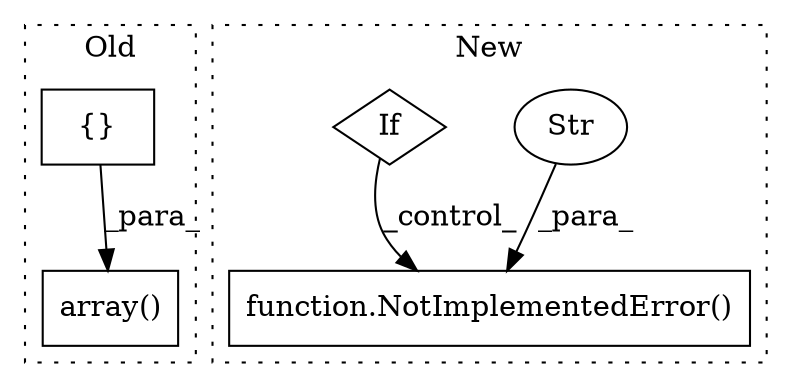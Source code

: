 digraph G {
subgraph cluster0 {
1 [label="array()" a="75" s="7959,7985" l="9,1" shape="box"];
5 [label="{}" a="59" s="7968,7984" l="1,0" shape="box"];
label = "Old";
style="dotted";
}
subgraph cluster1 {
2 [label="function.NotImplementedError()" a="75" s="7753,7855" l="20,1" shape="box"];
3 [label="Str" a="66" s="7773" l="82" shape="ellipse"];
4 [label="If" a="96" s="7707" l="3" shape="diamond"];
label = "New";
style="dotted";
}
3 -> 2 [label="_para_"];
4 -> 2 [label="_control_"];
5 -> 1 [label="_para_"];
}